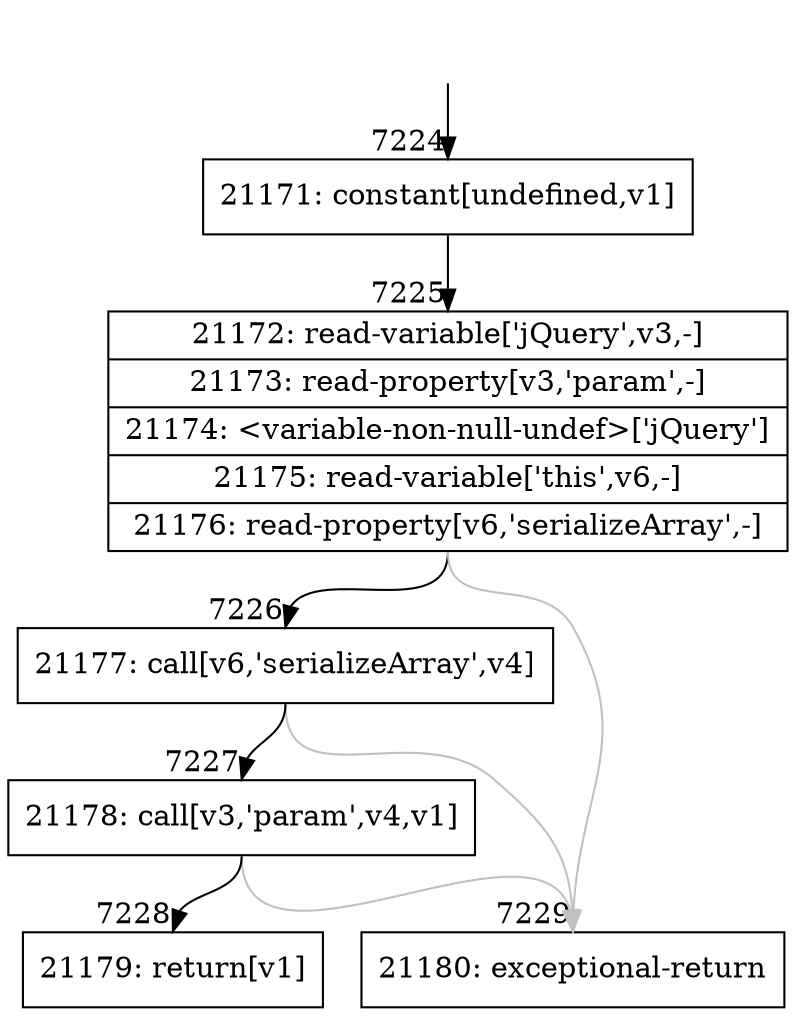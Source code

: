 digraph {
rankdir="TD"
BB_entry454[shape=none,label=""];
BB_entry454 -> BB7224 [tailport=s, headport=n, headlabel="    7224"]
BB7224 [shape=record label="{21171: constant[undefined,v1]}" ] 
BB7224 -> BB7225 [tailport=s, headport=n, headlabel="      7225"]
BB7225 [shape=record label="{21172: read-variable['jQuery',v3,-]|21173: read-property[v3,'param',-]|21174: \<variable-non-null-undef\>['jQuery']|21175: read-variable['this',v6,-]|21176: read-property[v6,'serializeArray',-]}" ] 
BB7225 -> BB7226 [tailport=s, headport=n, headlabel="      7226"]
BB7225 -> BB7229 [tailport=s, headport=n, color=gray, headlabel="      7229"]
BB7226 [shape=record label="{21177: call[v6,'serializeArray',v4]}" ] 
BB7226 -> BB7227 [tailport=s, headport=n, headlabel="      7227"]
BB7226 -> BB7229 [tailport=s, headport=n, color=gray]
BB7227 [shape=record label="{21178: call[v3,'param',v4,v1]}" ] 
BB7227 -> BB7228 [tailport=s, headport=n, headlabel="      7228"]
BB7227 -> BB7229 [tailport=s, headport=n, color=gray]
BB7228 [shape=record label="{21179: return[v1]}" ] 
BB7229 [shape=record label="{21180: exceptional-return}" ] 
}
